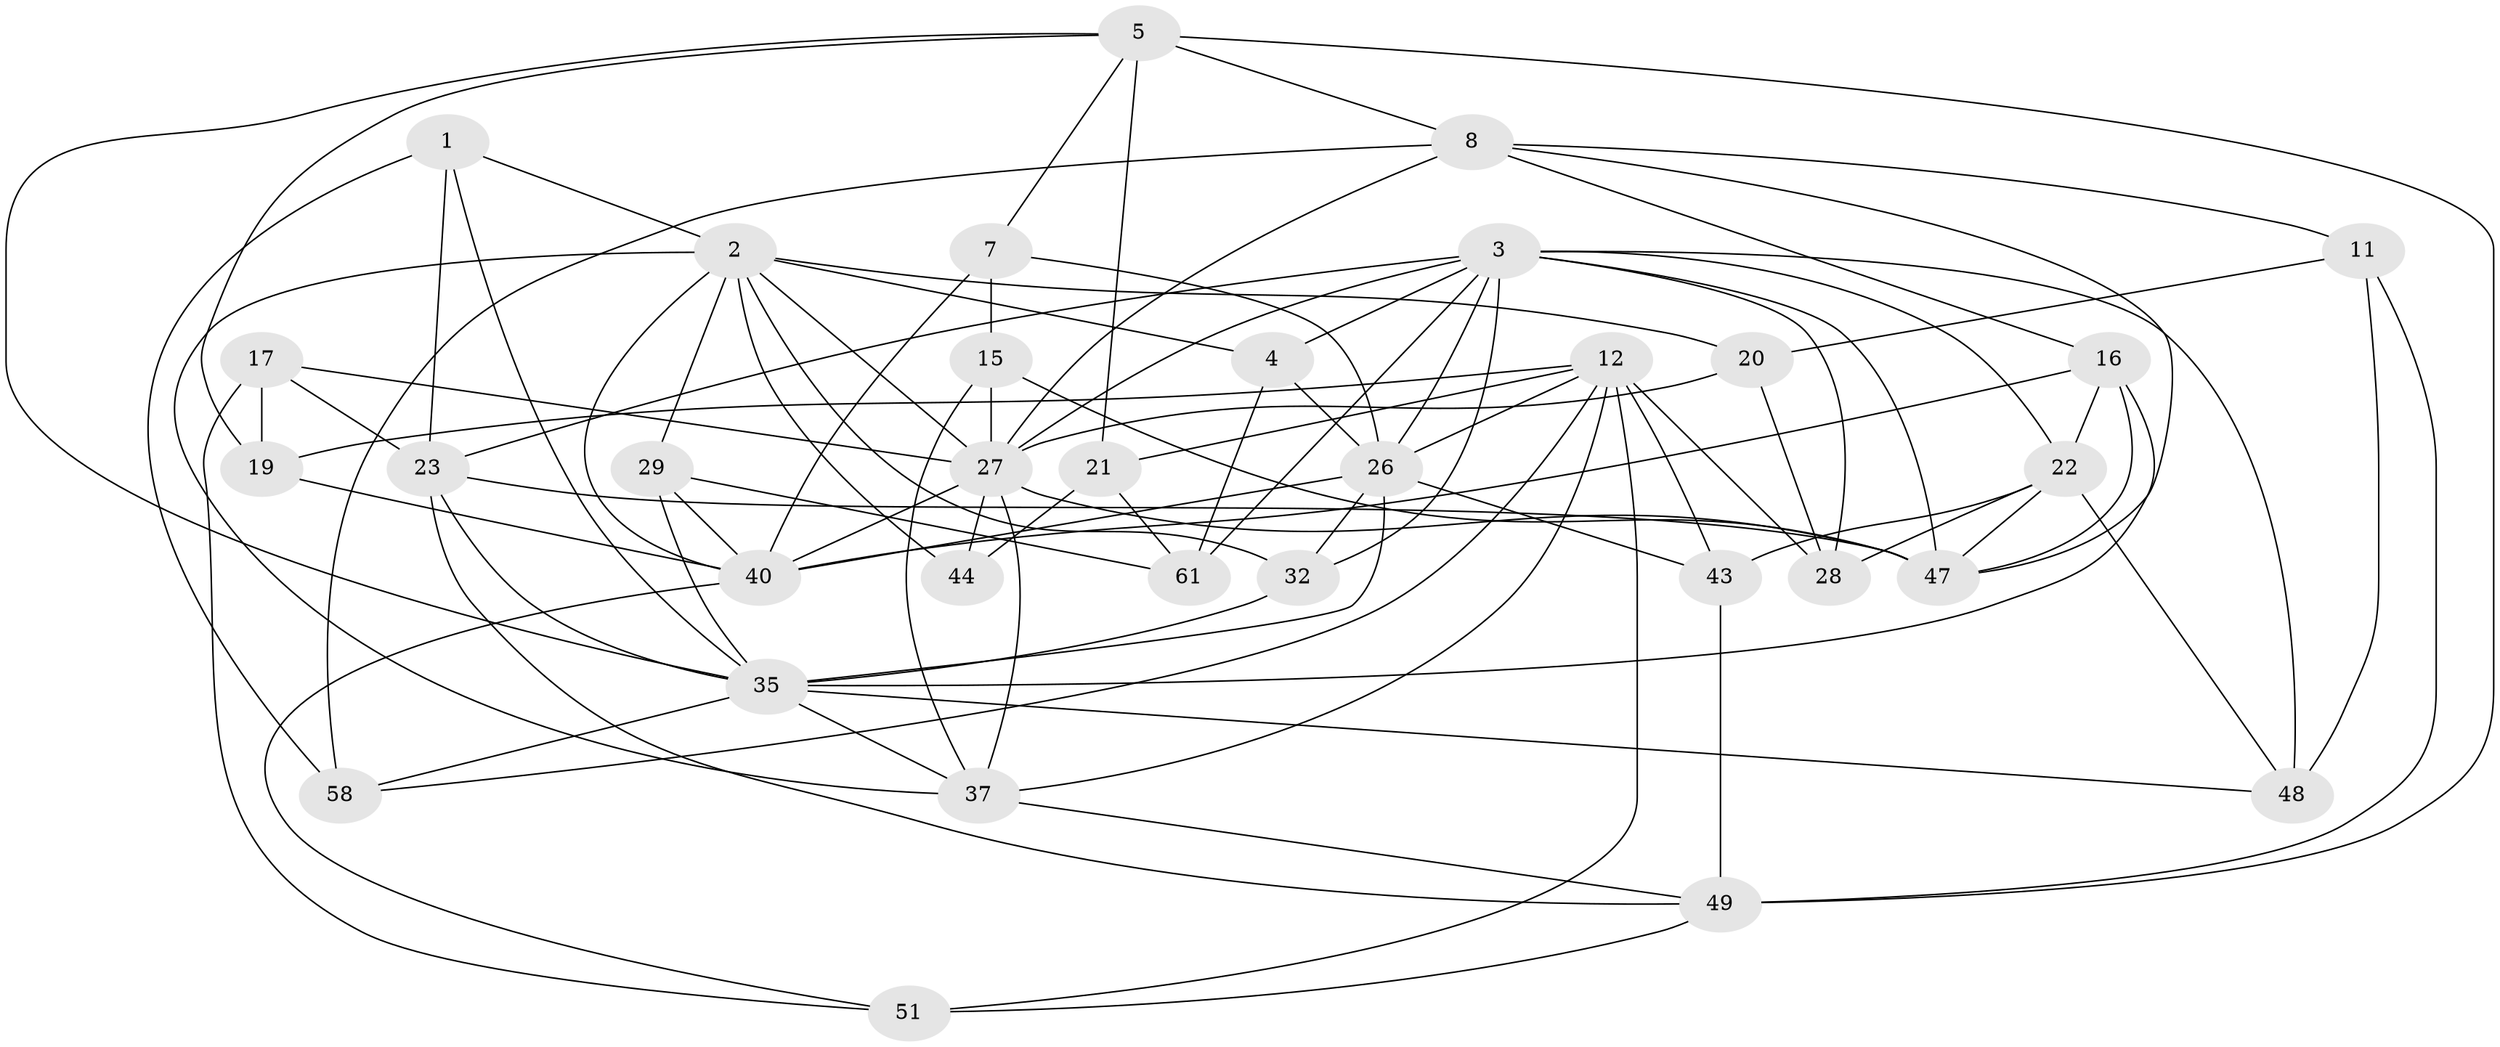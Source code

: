 // original degree distribution, {4: 1.0}
// Generated by graph-tools (version 1.1) at 2025/16/03/09/25 04:16:30]
// undirected, 33 vertices, 91 edges
graph export_dot {
graph [start="1"]
  node [color=gray90,style=filled];
  1;
  2 [super="+9+18+56+6"];
  3 [super="+25+10"];
  4;
  5 [super="+14+46"];
  7;
  8 [super="+24"];
  11;
  12 [super="+33+13"];
  15;
  16 [super="+60"];
  17;
  19;
  20;
  21;
  22 [super="+39"];
  23 [super="+42"];
  26 [super="+31+45"];
  27 [super="+34+66"];
  28;
  29;
  32;
  35 [super="+63+36"];
  37 [super="+50"];
  40 [super="+53+41"];
  43;
  44;
  47 [super="+64+59"];
  48;
  49 [super="+62"];
  51;
  58;
  61;
  1 -- 58;
  1 -- 23;
  1 -- 2;
  1 -- 35;
  2 -- 44 [weight=2];
  2 -- 29;
  2 -- 37;
  2 -- 20;
  2 -- 27;
  2 -- 40;
  2 -- 32;
  2 -- 4;
  3 -- 26 [weight=2];
  3 -- 47 [weight=2];
  3 -- 23;
  3 -- 27;
  3 -- 28;
  3 -- 61;
  3 -- 22;
  3 -- 48;
  3 -- 32;
  3 -- 4;
  4 -- 61;
  4 -- 26;
  5 -- 35;
  5 -- 19;
  5 -- 8;
  5 -- 49;
  5 -- 21;
  5 -- 7;
  7 -- 15;
  7 -- 40;
  7 -- 26;
  8 -- 58;
  8 -- 47;
  8 -- 27;
  8 -- 16;
  8 -- 11;
  11 -- 48;
  11 -- 20;
  11 -- 49;
  12 -- 19;
  12 -- 21;
  12 -- 37;
  12 -- 51;
  12 -- 28;
  12 -- 26;
  12 -- 43;
  12 -- 58;
  15 -- 37;
  15 -- 27;
  15 -- 47;
  16 -- 40;
  16 -- 22;
  16 -- 47;
  16 -- 35 [weight=2];
  17 -- 23;
  17 -- 19;
  17 -- 27;
  17 -- 51;
  19 -- 40;
  20 -- 28;
  20 -- 27;
  21 -- 44;
  21 -- 61;
  22 -- 48;
  22 -- 43;
  22 -- 28;
  22 -- 47;
  23 -- 47;
  23 -- 49;
  23 -- 35;
  26 -- 43;
  26 -- 40;
  26 -- 32;
  26 -- 35 [weight=2];
  27 -- 40;
  27 -- 44;
  27 -- 37;
  27 -- 47;
  29 -- 40;
  29 -- 61;
  29 -- 35;
  32 -- 35;
  35 -- 48;
  35 -- 58;
  35 -- 37;
  37 -- 49;
  40 -- 51;
  43 -- 49;
  49 -- 51;
}
